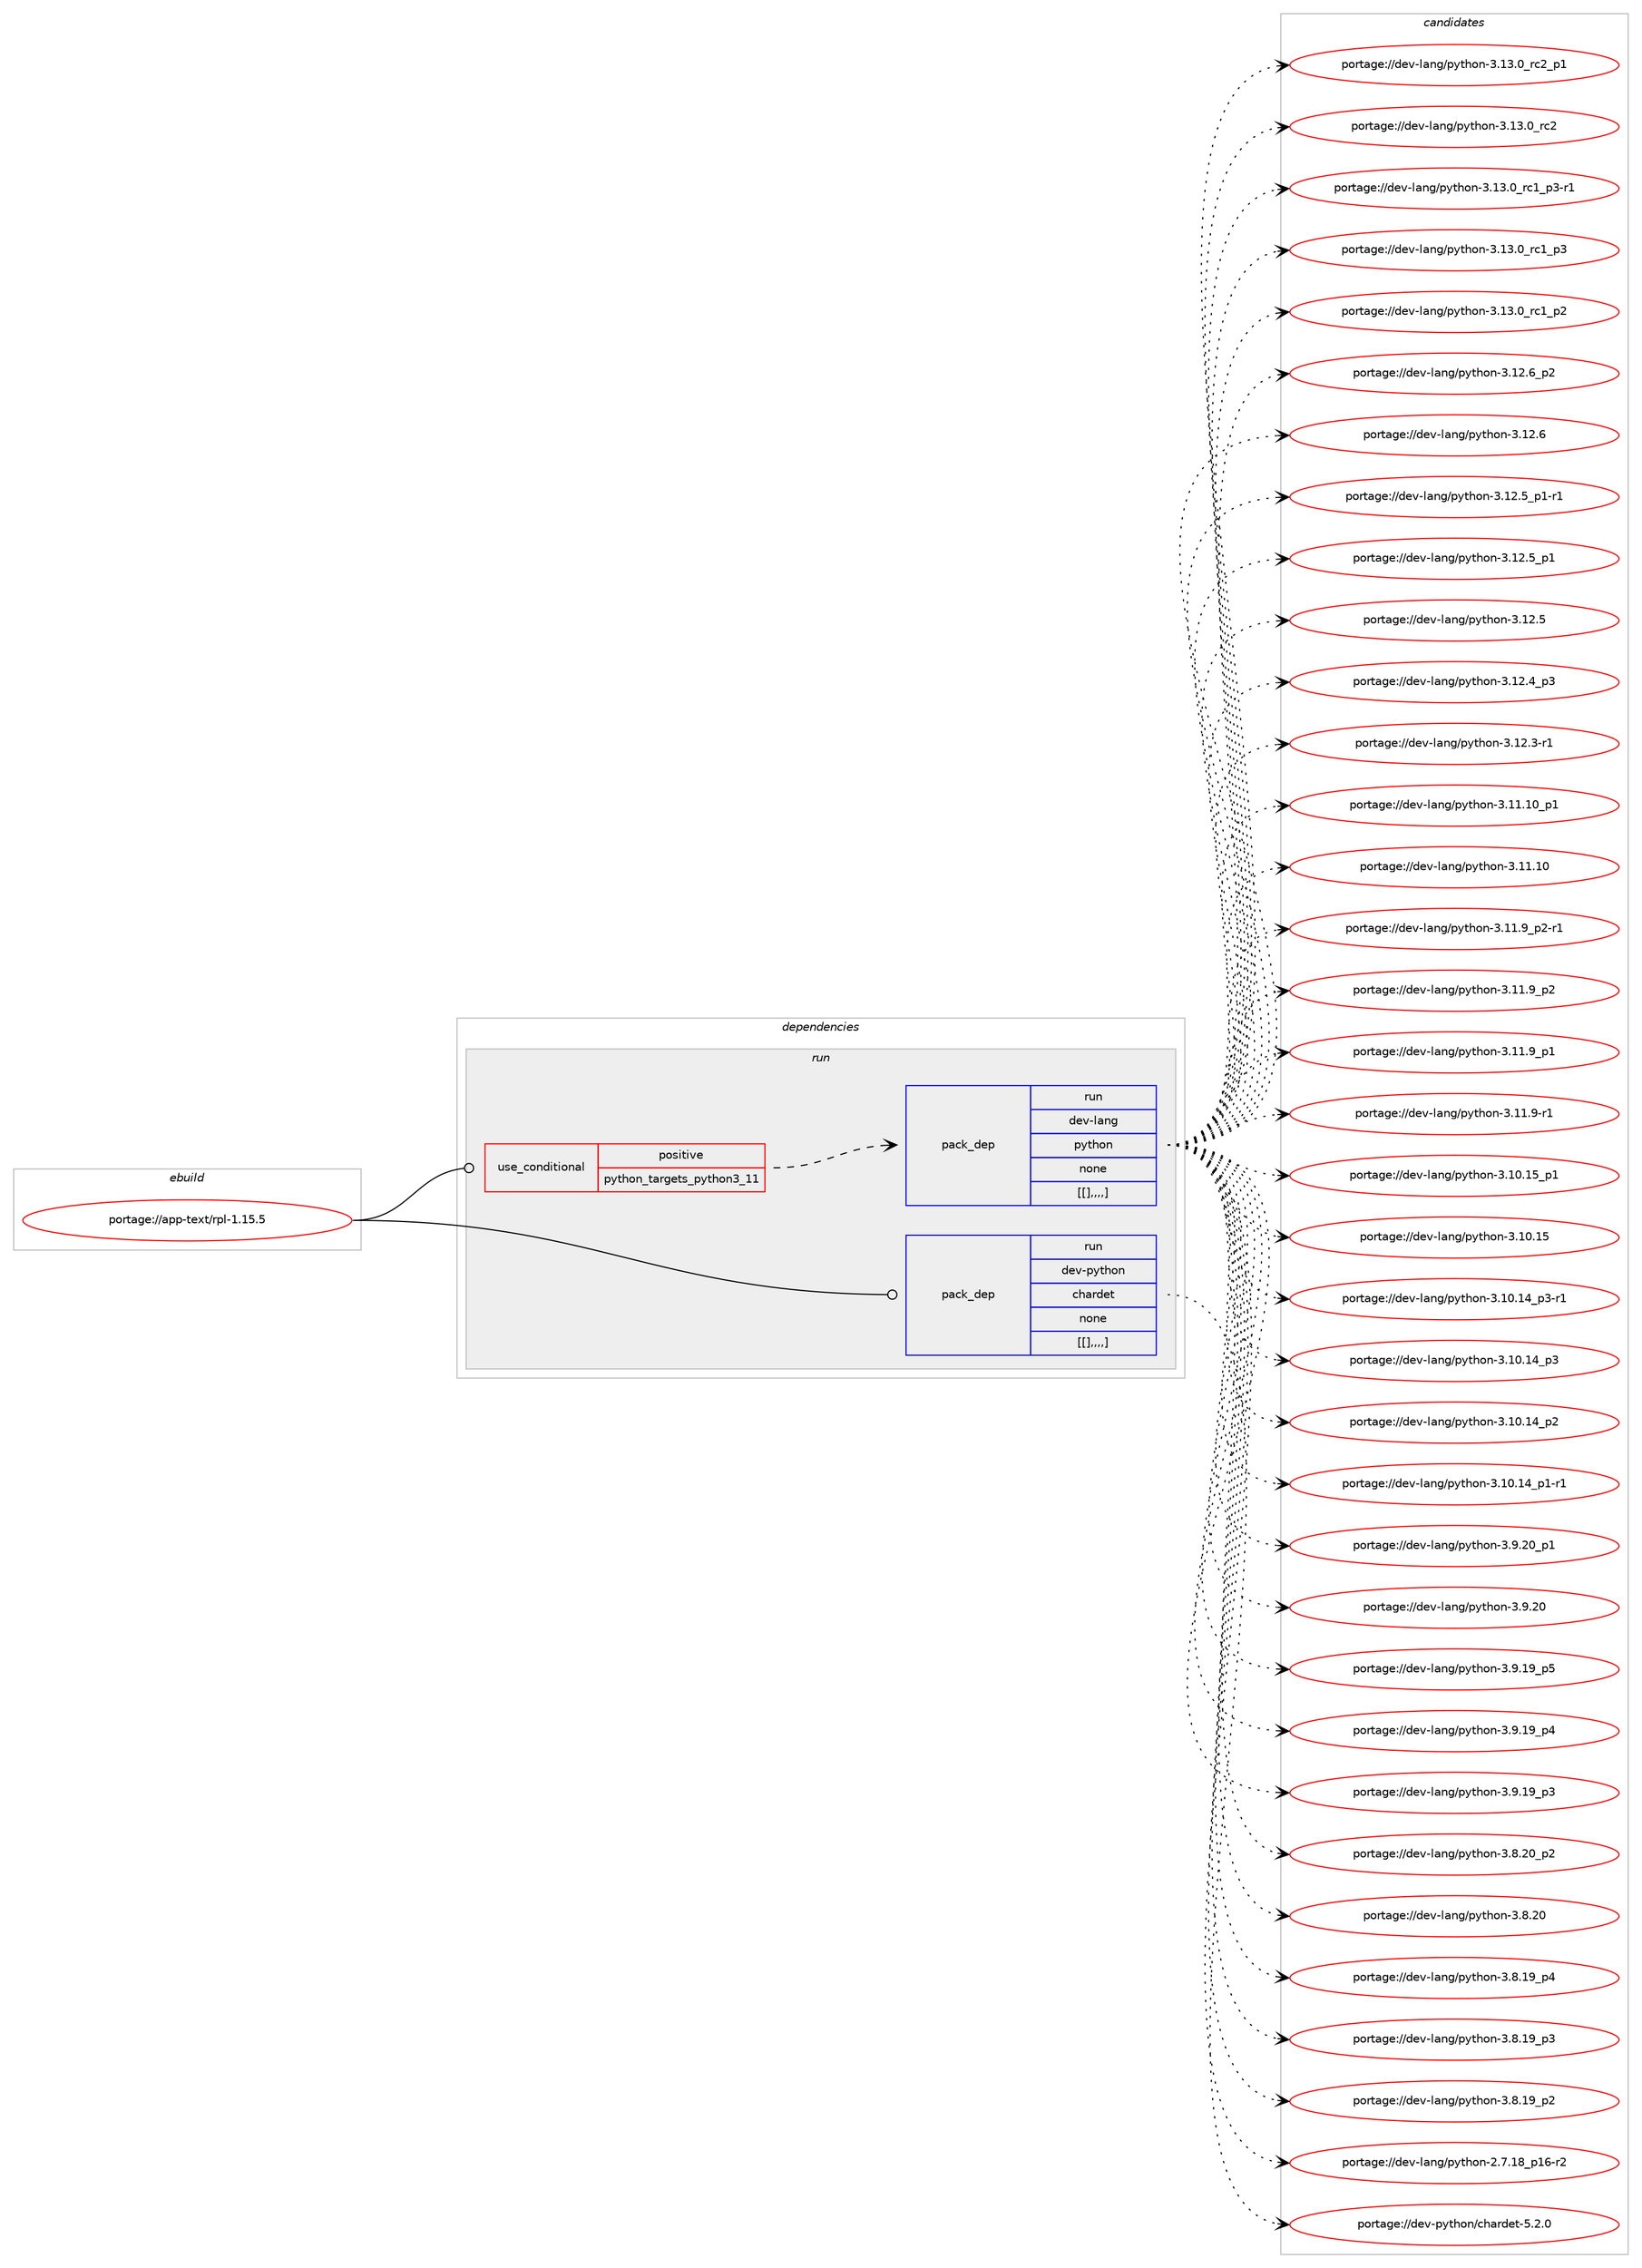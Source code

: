 digraph prolog {

# *************
# Graph options
# *************

newrank=true;
concentrate=true;
compound=true;
graph [rankdir=LR,fontname=Helvetica,fontsize=10,ranksep=1.5];#, ranksep=2.5, nodesep=0.2];
edge  [arrowhead=vee];
node  [fontname=Helvetica,fontsize=10];

# **********
# The ebuild
# **********

subgraph cluster_leftcol {
color=gray;
label=<<i>ebuild</i>>;
id [label="portage://app-text/rpl-1.15.5", color=red, width=4, href="../app-text/rpl-1.15.5.svg"];
}

# ****************
# The dependencies
# ****************

subgraph cluster_midcol {
color=gray;
label=<<i>dependencies</i>>;
subgraph cluster_compile {
fillcolor="#eeeeee";
style=filled;
label=<<i>compile</i>>;
}
subgraph cluster_compileandrun {
fillcolor="#eeeeee";
style=filled;
label=<<i>compile and run</i>>;
}
subgraph cluster_run {
fillcolor="#eeeeee";
style=filled;
label=<<i>run</i>>;
subgraph cond15937 {
dependency58079 [label=<<TABLE BORDER="0" CELLBORDER="1" CELLSPACING="0" CELLPADDING="4"><TR><TD ROWSPAN="3" CELLPADDING="10">use_conditional</TD></TR><TR><TD>positive</TD></TR><TR><TD>python_targets_python3_11</TD></TR></TABLE>>, shape=none, color=red];
subgraph pack41641 {
dependency58080 [label=<<TABLE BORDER="0" CELLBORDER="1" CELLSPACING="0" CELLPADDING="4" WIDTH="220"><TR><TD ROWSPAN="6" CELLPADDING="30">pack_dep</TD></TR><TR><TD WIDTH="110">run</TD></TR><TR><TD>dev-lang</TD></TR><TR><TD>python</TD></TR><TR><TD>none</TD></TR><TR><TD>[[],,,,]</TD></TR></TABLE>>, shape=none, color=blue];
}
dependency58079:e -> dependency58080:w [weight=20,style="dashed",arrowhead="vee"];
}
id:e -> dependency58079:w [weight=20,style="solid",arrowhead="odot"];
subgraph pack41642 {
dependency58081 [label=<<TABLE BORDER="0" CELLBORDER="1" CELLSPACING="0" CELLPADDING="4" WIDTH="220"><TR><TD ROWSPAN="6" CELLPADDING="30">pack_dep</TD></TR><TR><TD WIDTH="110">run</TD></TR><TR><TD>dev-python</TD></TR><TR><TD>chardet</TD></TR><TR><TD>none</TD></TR><TR><TD>[[],,,,]</TD></TR></TABLE>>, shape=none, color=blue];
}
id:e -> dependency58081:w [weight=20,style="solid",arrowhead="odot"];
}
}

# **************
# The candidates
# **************

subgraph cluster_choices {
rank=same;
color=gray;
label=<<i>candidates</i>>;

subgraph choice41641 {
color=black;
nodesep=1;
choice100101118451089711010347112121116104111110455146495146489511499509511249 [label="portage://dev-lang/python-3.13.0_rc2_p1", color=red, width=4,href="../dev-lang/python-3.13.0_rc2_p1.svg"];
choice10010111845108971101034711212111610411111045514649514648951149950 [label="portage://dev-lang/python-3.13.0_rc2", color=red, width=4,href="../dev-lang/python-3.13.0_rc2.svg"];
choice1001011184510897110103471121211161041111104551464951464895114994995112514511449 [label="portage://dev-lang/python-3.13.0_rc1_p3-r1", color=red, width=4,href="../dev-lang/python-3.13.0_rc1_p3-r1.svg"];
choice100101118451089711010347112121116104111110455146495146489511499499511251 [label="portage://dev-lang/python-3.13.0_rc1_p3", color=red, width=4,href="../dev-lang/python-3.13.0_rc1_p3.svg"];
choice100101118451089711010347112121116104111110455146495146489511499499511250 [label="portage://dev-lang/python-3.13.0_rc1_p2", color=red, width=4,href="../dev-lang/python-3.13.0_rc1_p2.svg"];
choice100101118451089711010347112121116104111110455146495046549511250 [label="portage://dev-lang/python-3.12.6_p2", color=red, width=4,href="../dev-lang/python-3.12.6_p2.svg"];
choice10010111845108971101034711212111610411111045514649504654 [label="portage://dev-lang/python-3.12.6", color=red, width=4,href="../dev-lang/python-3.12.6.svg"];
choice1001011184510897110103471121211161041111104551464950465395112494511449 [label="portage://dev-lang/python-3.12.5_p1-r1", color=red, width=4,href="../dev-lang/python-3.12.5_p1-r1.svg"];
choice100101118451089711010347112121116104111110455146495046539511249 [label="portage://dev-lang/python-3.12.5_p1", color=red, width=4,href="../dev-lang/python-3.12.5_p1.svg"];
choice10010111845108971101034711212111610411111045514649504653 [label="portage://dev-lang/python-3.12.5", color=red, width=4,href="../dev-lang/python-3.12.5.svg"];
choice100101118451089711010347112121116104111110455146495046529511251 [label="portage://dev-lang/python-3.12.4_p3", color=red, width=4,href="../dev-lang/python-3.12.4_p3.svg"];
choice100101118451089711010347112121116104111110455146495046514511449 [label="portage://dev-lang/python-3.12.3-r1", color=red, width=4,href="../dev-lang/python-3.12.3-r1.svg"];
choice10010111845108971101034711212111610411111045514649494649489511249 [label="portage://dev-lang/python-3.11.10_p1", color=red, width=4,href="../dev-lang/python-3.11.10_p1.svg"];
choice1001011184510897110103471121211161041111104551464949464948 [label="portage://dev-lang/python-3.11.10", color=red, width=4,href="../dev-lang/python-3.11.10.svg"];
choice1001011184510897110103471121211161041111104551464949465795112504511449 [label="portage://dev-lang/python-3.11.9_p2-r1", color=red, width=4,href="../dev-lang/python-3.11.9_p2-r1.svg"];
choice100101118451089711010347112121116104111110455146494946579511250 [label="portage://dev-lang/python-3.11.9_p2", color=red, width=4,href="../dev-lang/python-3.11.9_p2.svg"];
choice100101118451089711010347112121116104111110455146494946579511249 [label="portage://dev-lang/python-3.11.9_p1", color=red, width=4,href="../dev-lang/python-3.11.9_p1.svg"];
choice100101118451089711010347112121116104111110455146494946574511449 [label="portage://dev-lang/python-3.11.9-r1", color=red, width=4,href="../dev-lang/python-3.11.9-r1.svg"];
choice10010111845108971101034711212111610411111045514649484649539511249 [label="portage://dev-lang/python-3.10.15_p1", color=red, width=4,href="../dev-lang/python-3.10.15_p1.svg"];
choice1001011184510897110103471121211161041111104551464948464953 [label="portage://dev-lang/python-3.10.15", color=red, width=4,href="../dev-lang/python-3.10.15.svg"];
choice100101118451089711010347112121116104111110455146494846495295112514511449 [label="portage://dev-lang/python-3.10.14_p3-r1", color=red, width=4,href="../dev-lang/python-3.10.14_p3-r1.svg"];
choice10010111845108971101034711212111610411111045514649484649529511251 [label="portage://dev-lang/python-3.10.14_p3", color=red, width=4,href="../dev-lang/python-3.10.14_p3.svg"];
choice10010111845108971101034711212111610411111045514649484649529511250 [label="portage://dev-lang/python-3.10.14_p2", color=red, width=4,href="../dev-lang/python-3.10.14_p2.svg"];
choice100101118451089711010347112121116104111110455146494846495295112494511449 [label="portage://dev-lang/python-3.10.14_p1-r1", color=red, width=4,href="../dev-lang/python-3.10.14_p1-r1.svg"];
choice100101118451089711010347112121116104111110455146574650489511249 [label="portage://dev-lang/python-3.9.20_p1", color=red, width=4,href="../dev-lang/python-3.9.20_p1.svg"];
choice10010111845108971101034711212111610411111045514657465048 [label="portage://dev-lang/python-3.9.20", color=red, width=4,href="../dev-lang/python-3.9.20.svg"];
choice100101118451089711010347112121116104111110455146574649579511253 [label="portage://dev-lang/python-3.9.19_p5", color=red, width=4,href="../dev-lang/python-3.9.19_p5.svg"];
choice100101118451089711010347112121116104111110455146574649579511252 [label="portage://dev-lang/python-3.9.19_p4", color=red, width=4,href="../dev-lang/python-3.9.19_p4.svg"];
choice100101118451089711010347112121116104111110455146574649579511251 [label="portage://dev-lang/python-3.9.19_p3", color=red, width=4,href="../dev-lang/python-3.9.19_p3.svg"];
choice100101118451089711010347112121116104111110455146564650489511250 [label="portage://dev-lang/python-3.8.20_p2", color=red, width=4,href="../dev-lang/python-3.8.20_p2.svg"];
choice10010111845108971101034711212111610411111045514656465048 [label="portage://dev-lang/python-3.8.20", color=red, width=4,href="../dev-lang/python-3.8.20.svg"];
choice100101118451089711010347112121116104111110455146564649579511252 [label="portage://dev-lang/python-3.8.19_p4", color=red, width=4,href="../dev-lang/python-3.8.19_p4.svg"];
choice100101118451089711010347112121116104111110455146564649579511251 [label="portage://dev-lang/python-3.8.19_p3", color=red, width=4,href="../dev-lang/python-3.8.19_p3.svg"];
choice100101118451089711010347112121116104111110455146564649579511250 [label="portage://dev-lang/python-3.8.19_p2", color=red, width=4,href="../dev-lang/python-3.8.19_p2.svg"];
choice100101118451089711010347112121116104111110455046554649569511249544511450 [label="portage://dev-lang/python-2.7.18_p16-r2", color=red, width=4,href="../dev-lang/python-2.7.18_p16-r2.svg"];
dependency58080:e -> choice100101118451089711010347112121116104111110455146495146489511499509511249:w [style=dotted,weight="100"];
dependency58080:e -> choice10010111845108971101034711212111610411111045514649514648951149950:w [style=dotted,weight="100"];
dependency58080:e -> choice1001011184510897110103471121211161041111104551464951464895114994995112514511449:w [style=dotted,weight="100"];
dependency58080:e -> choice100101118451089711010347112121116104111110455146495146489511499499511251:w [style=dotted,weight="100"];
dependency58080:e -> choice100101118451089711010347112121116104111110455146495146489511499499511250:w [style=dotted,weight="100"];
dependency58080:e -> choice100101118451089711010347112121116104111110455146495046549511250:w [style=dotted,weight="100"];
dependency58080:e -> choice10010111845108971101034711212111610411111045514649504654:w [style=dotted,weight="100"];
dependency58080:e -> choice1001011184510897110103471121211161041111104551464950465395112494511449:w [style=dotted,weight="100"];
dependency58080:e -> choice100101118451089711010347112121116104111110455146495046539511249:w [style=dotted,weight="100"];
dependency58080:e -> choice10010111845108971101034711212111610411111045514649504653:w [style=dotted,weight="100"];
dependency58080:e -> choice100101118451089711010347112121116104111110455146495046529511251:w [style=dotted,weight="100"];
dependency58080:e -> choice100101118451089711010347112121116104111110455146495046514511449:w [style=dotted,weight="100"];
dependency58080:e -> choice10010111845108971101034711212111610411111045514649494649489511249:w [style=dotted,weight="100"];
dependency58080:e -> choice1001011184510897110103471121211161041111104551464949464948:w [style=dotted,weight="100"];
dependency58080:e -> choice1001011184510897110103471121211161041111104551464949465795112504511449:w [style=dotted,weight="100"];
dependency58080:e -> choice100101118451089711010347112121116104111110455146494946579511250:w [style=dotted,weight="100"];
dependency58080:e -> choice100101118451089711010347112121116104111110455146494946579511249:w [style=dotted,weight="100"];
dependency58080:e -> choice100101118451089711010347112121116104111110455146494946574511449:w [style=dotted,weight="100"];
dependency58080:e -> choice10010111845108971101034711212111610411111045514649484649539511249:w [style=dotted,weight="100"];
dependency58080:e -> choice1001011184510897110103471121211161041111104551464948464953:w [style=dotted,weight="100"];
dependency58080:e -> choice100101118451089711010347112121116104111110455146494846495295112514511449:w [style=dotted,weight="100"];
dependency58080:e -> choice10010111845108971101034711212111610411111045514649484649529511251:w [style=dotted,weight="100"];
dependency58080:e -> choice10010111845108971101034711212111610411111045514649484649529511250:w [style=dotted,weight="100"];
dependency58080:e -> choice100101118451089711010347112121116104111110455146494846495295112494511449:w [style=dotted,weight="100"];
dependency58080:e -> choice100101118451089711010347112121116104111110455146574650489511249:w [style=dotted,weight="100"];
dependency58080:e -> choice10010111845108971101034711212111610411111045514657465048:w [style=dotted,weight="100"];
dependency58080:e -> choice100101118451089711010347112121116104111110455146574649579511253:w [style=dotted,weight="100"];
dependency58080:e -> choice100101118451089711010347112121116104111110455146574649579511252:w [style=dotted,weight="100"];
dependency58080:e -> choice100101118451089711010347112121116104111110455146574649579511251:w [style=dotted,weight="100"];
dependency58080:e -> choice100101118451089711010347112121116104111110455146564650489511250:w [style=dotted,weight="100"];
dependency58080:e -> choice10010111845108971101034711212111610411111045514656465048:w [style=dotted,weight="100"];
dependency58080:e -> choice100101118451089711010347112121116104111110455146564649579511252:w [style=dotted,weight="100"];
dependency58080:e -> choice100101118451089711010347112121116104111110455146564649579511251:w [style=dotted,weight="100"];
dependency58080:e -> choice100101118451089711010347112121116104111110455146564649579511250:w [style=dotted,weight="100"];
dependency58080:e -> choice100101118451089711010347112121116104111110455046554649569511249544511450:w [style=dotted,weight="100"];
}
subgraph choice41642 {
color=black;
nodesep=1;
choice10010111845112121116104111110479910497114100101116455346504648 [label="portage://dev-python/chardet-5.2.0", color=red, width=4,href="../dev-python/chardet-5.2.0.svg"];
dependency58081:e -> choice10010111845112121116104111110479910497114100101116455346504648:w [style=dotted,weight="100"];
}
}

}
